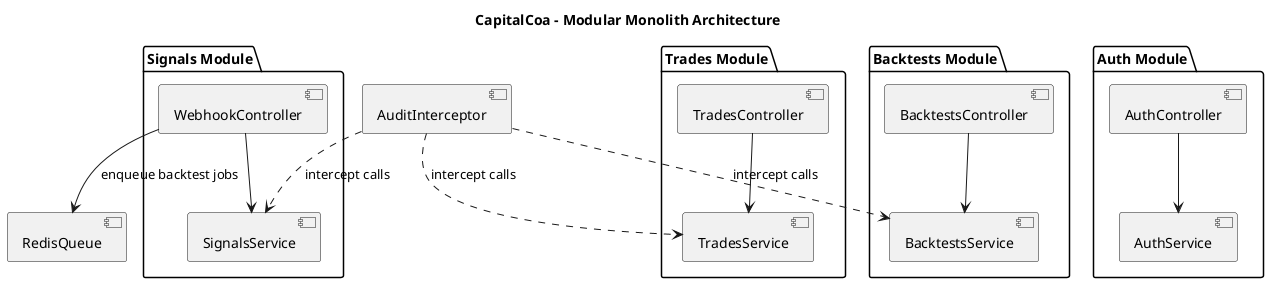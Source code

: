 @startuml capitalcoa-modular-monolith
' Title for clarity when rendered
title CapitalCoa – Modular Monolith Architecture

' Authentication module
package "Auth Module" {
  [AuthController] --> [AuthService]
}

' Signals ingestion and processing
package "Signals Module" {
  [WebhookController] --> [SignalsService]
}

' Trade management
package "Trades Module" {
  [TradesController] --> [TradesService]
}

' Backtesting engine
package "Backtests Module" {
  [BacktestsController] --> [BacktestsService]
}

' Shared interceptor for audit logging
[AuditInterceptor] .down.> [SignalsService]    : intercept calls
[AuditInterceptor] .down.> [TradesService]     : intercept calls
[AuditInterceptor] .down.> [BacktestsService]  : intercept calls

' Background queue for long‑running tasks
[WebhookController] --> [RedisQueue]           : enqueue backtest jobs

@enduml
